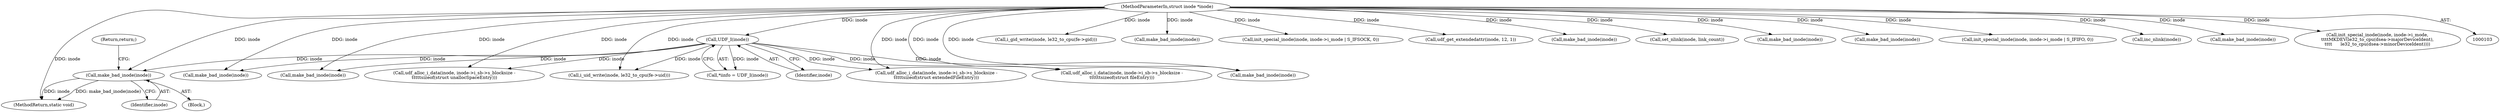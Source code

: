 digraph "0_linux_c03aa9f6e1f938618e6db2e23afef0574efeeb65@pointer" {
"1000156" [label="(Call,make_bad_inode(inode))"];
"1000116" [label="(Call,UDF_I(inode))"];
"1000104" [label="(MethodParameterIn,struct inode *inode)"];
"1000183" [label="(Call,make_bad_inode(inode))"];
"1001145" [label="(MethodReturn,static void)"];
"1000594" [label="(Call,i_gid_write(inode, le32_to_cpu(fe->gid)))"];
"1000158" [label="(Return,return;)"];
"1000310" [label="(Call,make_bad_inode(inode))"];
"1000520" [label="(Call,udf_alloc_i_data(inode, inode->i_sb->s_blocksize -\n\t\t\t\t\tsizeof(struct unallocSpaceEntry)))"];
"1000463" [label="(Call,make_bad_inode(inode))"];
"1001042" [label="(Call,init_special_inode(inode, inode->i_mode | S_IFSOCK, 0))"];
"1001119" [label="(Call,udf_get_extendedattr(inode, 12, 1))"];
"1000114" [label="(Call,*iinfo = UDF_I(inode))"];
"1000531" [label="(Call,make_bad_inode(inode))"];
"1000702" [label="(Call,set_nlink(inode, link_count))"];
"1001141" [label="(Call,make_bad_inode(inode))"];
"1001100" [label="(Call,make_bad_inode(inode))"];
"1001032" [label="(Call,init_special_inode(inode, inode->i_mode | S_IFIFO, 0))"];
"1000156" [label="(Call,make_bad_inode(inode))"];
"1000157" [label="(Identifier,inode)"];
"1000969" [label="(Call,inc_nlink(inode))"];
"1000104" [label="(MethodParameterIn,struct inode *inode)"];
"1000147" [label="(Block,)"];
"1000117" [label="(Identifier,inode)"];
"1000280" [label="(Call,make_bad_inode(inode))"];
"1000407" [label="(Call,make_bad_inode(inode))"];
"1000116" [label="(Call,UDF_I(inode))"];
"1000560" [label="(Call,i_uid_write(inode, le32_to_cpu(fe->uid)))"];
"1001126" [label="(Call,init_special_inode(inode, inode->i_mode,\n\t\t\t\tMKDEV(le32_to_cpu(dsea->majorDeviceIdent),\n\t\t\t\t      le32_to_cpu(dsea->minorDeviceIdent))))"];
"1000396" [label="(Call,udf_alloc_i_data(inode, inode->i_sb->s_blocksize -\n\t\t\t\t\tsizeof(struct extendedFileEntry)))"];
"1000452" [label="(Call,udf_alloc_i_data(inode, inode->i_sb->s_blocksize -\n\t\t\t\t\t\tsizeof(struct fileEntry)))"];
"1000156" -> "1000147"  [label="AST: "];
"1000156" -> "1000157"  [label="CFG: "];
"1000157" -> "1000156"  [label="AST: "];
"1000158" -> "1000156"  [label="CFG: "];
"1000156" -> "1001145"  [label="DDG: inode"];
"1000156" -> "1001145"  [label="DDG: make_bad_inode(inode)"];
"1000116" -> "1000156"  [label="DDG: inode"];
"1000104" -> "1000156"  [label="DDG: inode"];
"1000116" -> "1000114"  [label="AST: "];
"1000116" -> "1000117"  [label="CFG: "];
"1000117" -> "1000116"  [label="AST: "];
"1000114" -> "1000116"  [label="CFG: "];
"1000116" -> "1000114"  [label="DDG: inode"];
"1000104" -> "1000116"  [label="DDG: inode"];
"1000116" -> "1000183"  [label="DDG: inode"];
"1000116" -> "1000280"  [label="DDG: inode"];
"1000116" -> "1000310"  [label="DDG: inode"];
"1000116" -> "1000396"  [label="DDG: inode"];
"1000116" -> "1000452"  [label="DDG: inode"];
"1000116" -> "1000520"  [label="DDG: inode"];
"1000116" -> "1000560"  [label="DDG: inode"];
"1000104" -> "1000103"  [label="AST: "];
"1000104" -> "1001145"  [label="DDG: inode"];
"1000104" -> "1000183"  [label="DDG: inode"];
"1000104" -> "1000280"  [label="DDG: inode"];
"1000104" -> "1000310"  [label="DDG: inode"];
"1000104" -> "1000396"  [label="DDG: inode"];
"1000104" -> "1000407"  [label="DDG: inode"];
"1000104" -> "1000452"  [label="DDG: inode"];
"1000104" -> "1000463"  [label="DDG: inode"];
"1000104" -> "1000520"  [label="DDG: inode"];
"1000104" -> "1000531"  [label="DDG: inode"];
"1000104" -> "1000560"  [label="DDG: inode"];
"1000104" -> "1000594"  [label="DDG: inode"];
"1000104" -> "1000702"  [label="DDG: inode"];
"1000104" -> "1000969"  [label="DDG: inode"];
"1000104" -> "1001032"  [label="DDG: inode"];
"1000104" -> "1001042"  [label="DDG: inode"];
"1000104" -> "1001100"  [label="DDG: inode"];
"1000104" -> "1001119"  [label="DDG: inode"];
"1000104" -> "1001126"  [label="DDG: inode"];
"1000104" -> "1001141"  [label="DDG: inode"];
}
